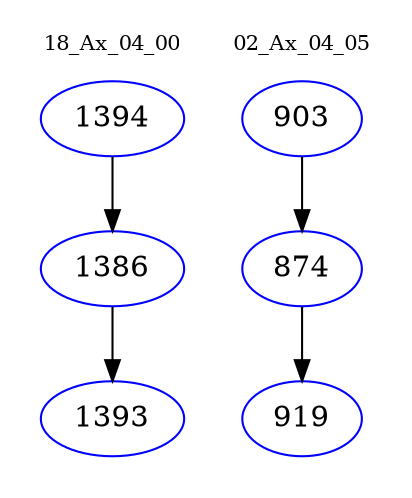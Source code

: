 digraph{
subgraph cluster_0 {
color = white
label = "18_Ax_04_00";
fontsize=10;
T0_1394 [label="1394", color="blue"]
T0_1394 -> T0_1386 [color="black"]
T0_1386 [label="1386", color="blue"]
T0_1386 -> T0_1393 [color="black"]
T0_1393 [label="1393", color="blue"]
}
subgraph cluster_1 {
color = white
label = "02_Ax_04_05";
fontsize=10;
T1_903 [label="903", color="blue"]
T1_903 -> T1_874 [color="black"]
T1_874 [label="874", color="blue"]
T1_874 -> T1_919 [color="black"]
T1_919 [label="919", color="blue"]
}
}
